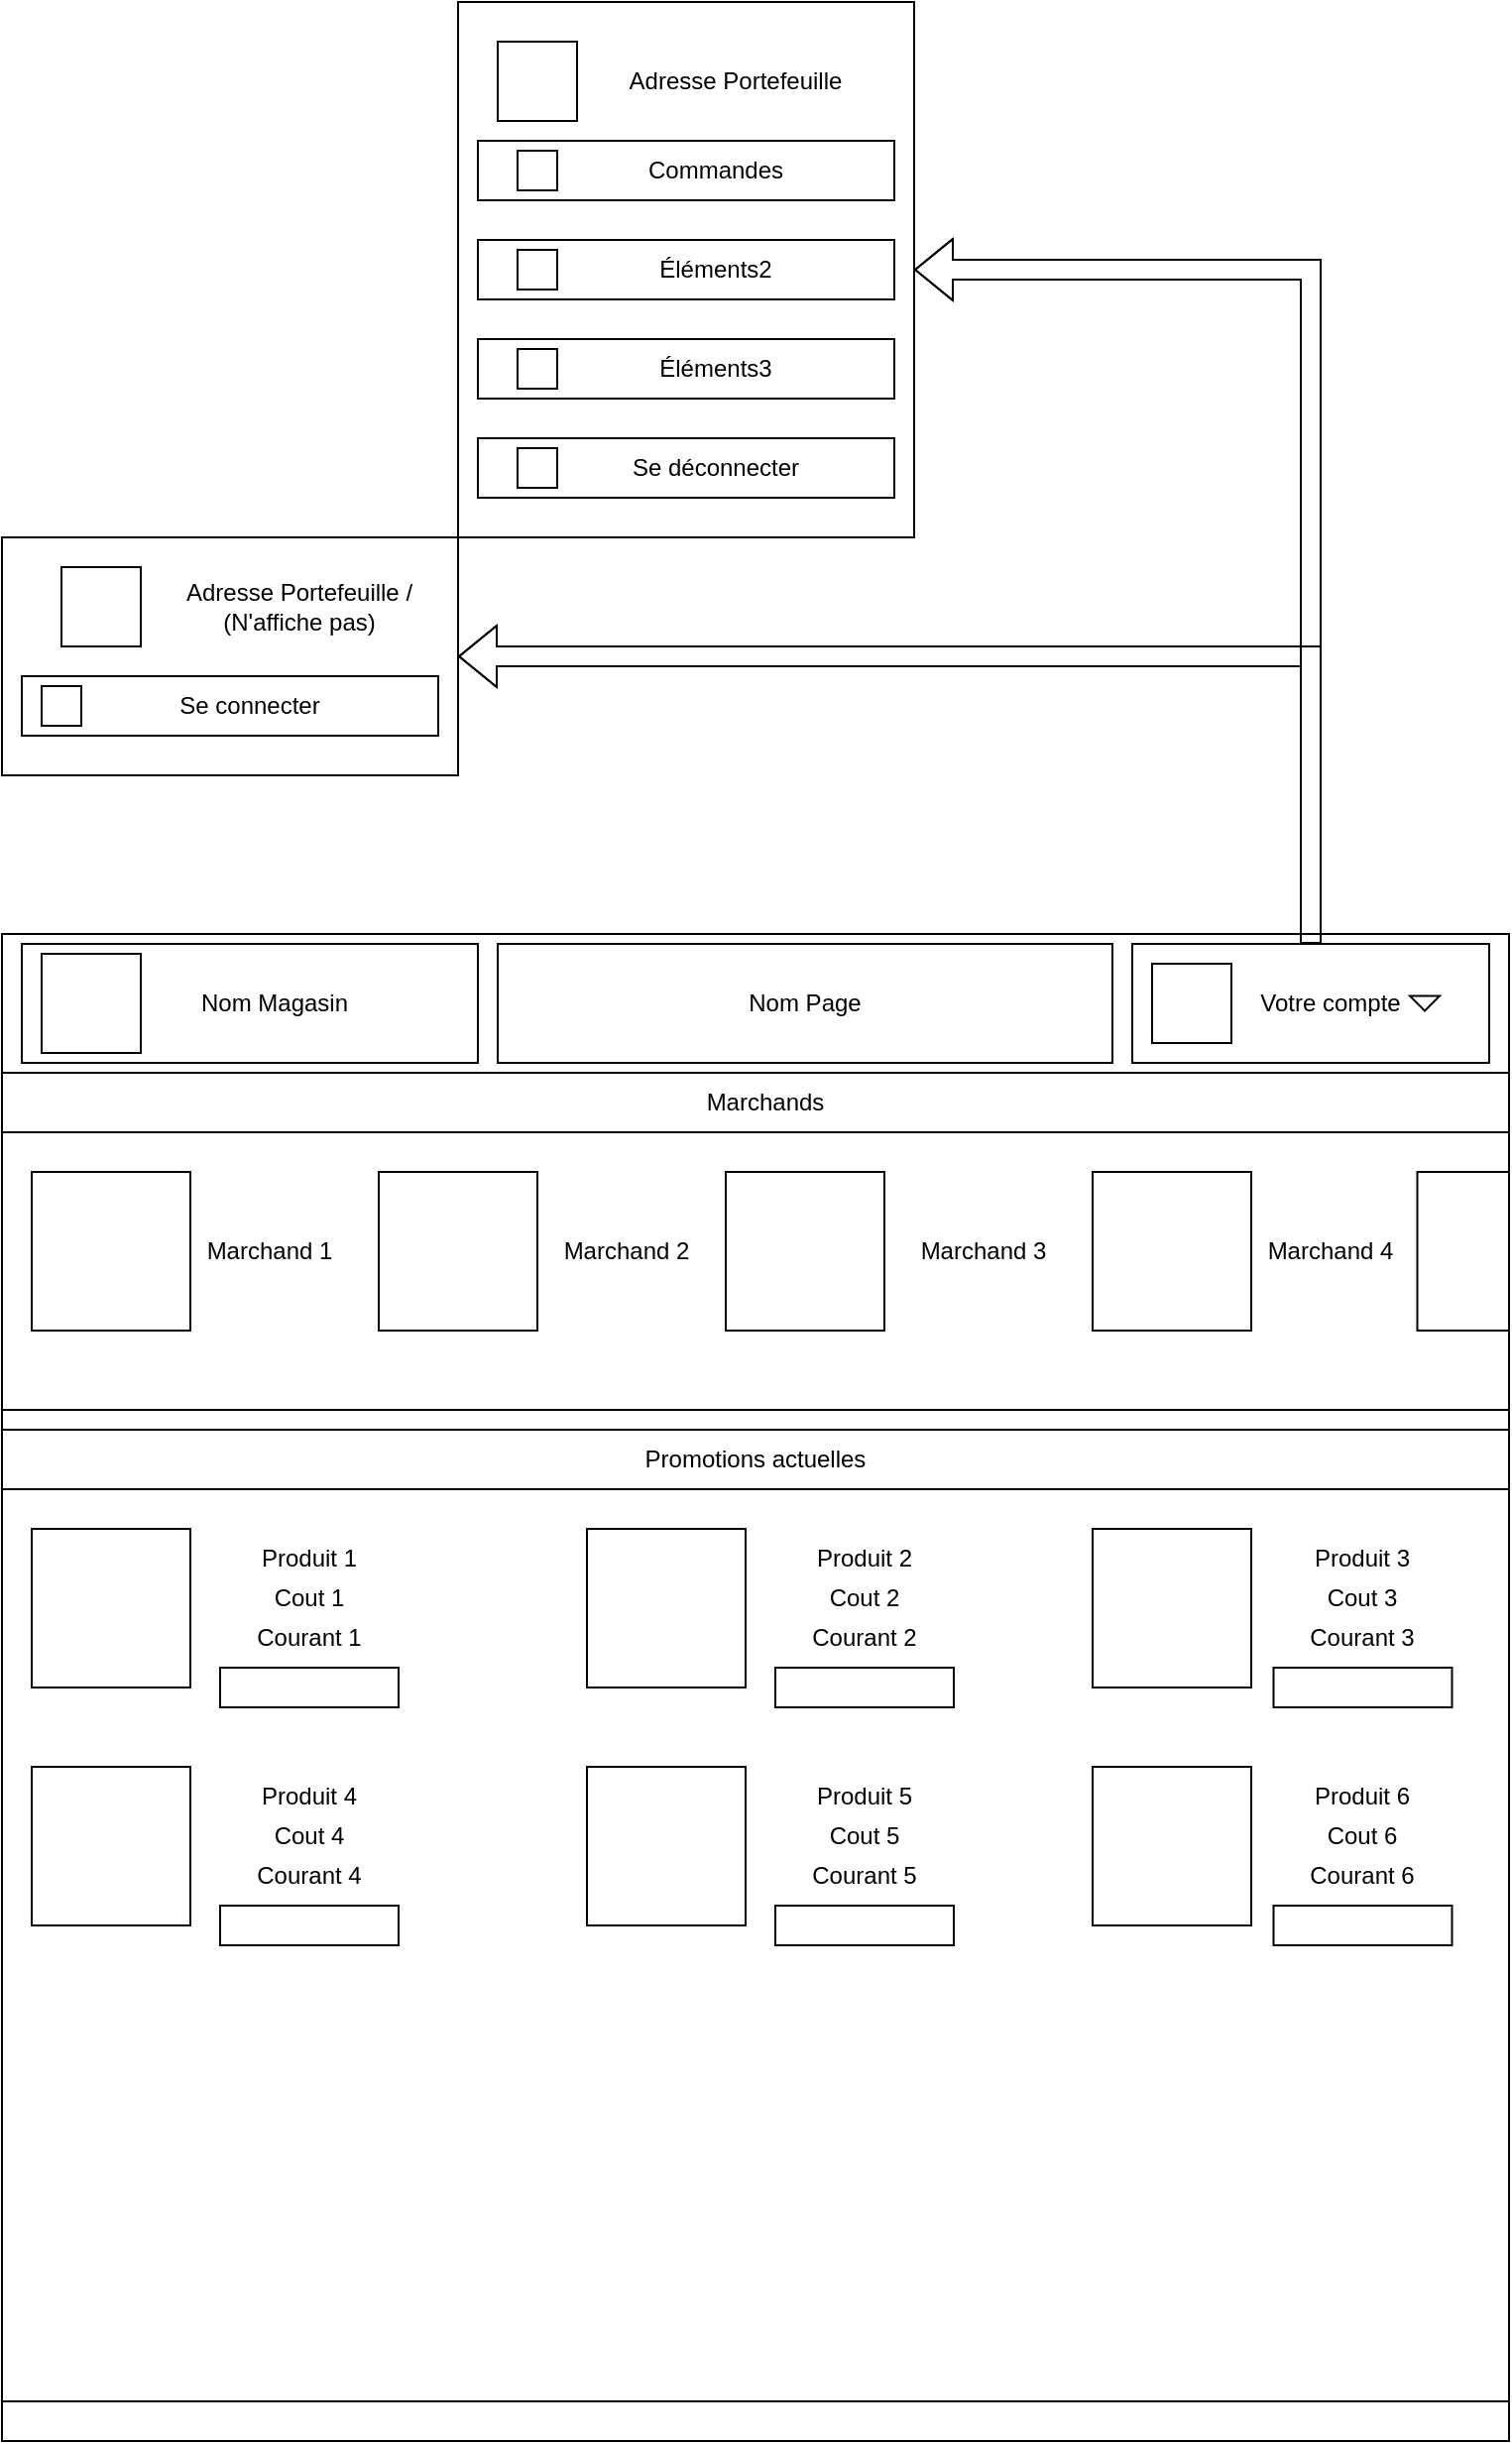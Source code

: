 <mxfile version="26.2.10">
  <diagram name="Page-1" id="MHkjtAtAsUvf8QlKYU1Z">
    <mxGraphModel dx="1388" dy="1771" grid="1" gridSize="10" guides="1" tooltips="1" connect="1" arrows="1" fold="1" page="1" pageScale="1" pageWidth="850" pageHeight="1100" math="0" shadow="0">
      <root>
        <mxCell id="0" />
        <mxCell id="1" parent="0" />
        <mxCell id="_xC5X8Ry-eb2ACrK2DtC-1" value="" style="rounded=0;whiteSpace=wrap;html=1;labelBackgroundColor=none;" parent="1" vertex="1">
          <mxGeometry x="40" y="40" width="760" height="760" as="geometry" />
        </mxCell>
        <mxCell id="_xC5X8Ry-eb2ACrK2DtC-32" value="" style="rounded=0;whiteSpace=wrap;html=1;labelBackgroundColor=none;" parent="1" vertex="1">
          <mxGeometry x="40" y="110" width="760" height="30" as="geometry" />
        </mxCell>
        <mxCell id="_xC5X8Ry-eb2ACrK2DtC-2" value="" style="rounded=0;whiteSpace=wrap;html=1;labelBackgroundColor=none;" parent="1" vertex="1">
          <mxGeometry x="40" y="40" width="760" height="70" as="geometry" />
        </mxCell>
        <mxCell id="_xC5X8Ry-eb2ACrK2DtC-3" value="" style="rounded=0;whiteSpace=wrap;html=1;labelBackgroundColor=none;" parent="1" vertex="1">
          <mxGeometry x="40" y="780" width="760" height="20" as="geometry" />
        </mxCell>
        <mxCell id="_xC5X8Ry-eb2ACrK2DtC-4" value="" style="rounded=0;whiteSpace=wrap;html=1;labelBackgroundColor=none;" parent="1" vertex="1">
          <mxGeometry x="50" y="45" width="230" height="60" as="geometry" />
        </mxCell>
        <mxCell id="_xC5X8Ry-eb2ACrK2DtC-5" value="" style="rounded=0;whiteSpace=wrap;html=1;labelBackgroundColor=none;" parent="1" vertex="1">
          <mxGeometry x="290" y="45" width="310" height="60" as="geometry" />
        </mxCell>
        <mxCell id="_xC5X8Ry-eb2ACrK2DtC-7" value="" style="rounded=0;whiteSpace=wrap;html=1;labelBackgroundColor=none;" parent="1" vertex="1">
          <mxGeometry x="610" y="45" width="180" height="60" as="geometry" />
        </mxCell>
        <mxCell id="_xC5X8Ry-eb2ACrK2DtC-8" value="" style="whiteSpace=wrap;html=1;aspect=fixed;labelBackgroundColor=none;" parent="1" vertex="1">
          <mxGeometry x="60" y="50" width="50" height="50" as="geometry" />
        </mxCell>
        <mxCell id="_xC5X8Ry-eb2ACrK2DtC-9" value="Nom Magasin" style="text;html=1;align=center;verticalAlign=middle;whiteSpace=wrap;rounded=0;labelBackgroundColor=none;" parent="1" vertex="1">
          <mxGeometry x="135" y="60" width="85" height="30" as="geometry" />
        </mxCell>
        <mxCell id="_xC5X8Ry-eb2ACrK2DtC-10" value="Nom Page" style="text;html=1;align=center;verticalAlign=middle;whiteSpace=wrap;rounded=0;labelBackgroundColor=none;" parent="1" vertex="1">
          <mxGeometry x="415" y="60" width="60" height="30" as="geometry" />
        </mxCell>
        <mxCell id="_xC5X8Ry-eb2ACrK2DtC-13" value="Votre compte" style="text;html=1;align=center;verticalAlign=middle;whiteSpace=wrap;rounded=0;labelBackgroundColor=none;" parent="1" vertex="1">
          <mxGeometry x="670" y="60" width="80" height="30" as="geometry" />
        </mxCell>
        <mxCell id="_xC5X8Ry-eb2ACrK2DtC-15" value="" style="triangle;whiteSpace=wrap;html=1;rotation=90;labelBackgroundColor=none;" parent="1" vertex="1">
          <mxGeometry x="753.75" y="67.5" width="7.5" height="15" as="geometry" />
        </mxCell>
        <mxCell id="_xC5X8Ry-eb2ACrK2DtC-17" value="" style="whiteSpace=wrap;html=1;aspect=fixed;labelBackgroundColor=none;" parent="1" vertex="1">
          <mxGeometry x="55" y="160" width="80" height="80" as="geometry" />
        </mxCell>
        <mxCell id="_xC5X8Ry-eb2ACrK2DtC-19" value="Marchand 1" style="text;html=1;align=center;verticalAlign=middle;whiteSpace=wrap;rounded=0;labelBackgroundColor=none;" parent="1" vertex="1">
          <mxGeometry x="140" y="185" width="70" height="30" as="geometry" />
        </mxCell>
        <mxCell id="_xC5X8Ry-eb2ACrK2DtC-20" value="" style="whiteSpace=wrap;html=1;aspect=fixed;labelBackgroundColor=none;" parent="1" vertex="1">
          <mxGeometry x="230" y="160" width="80" height="80" as="geometry" />
        </mxCell>
        <mxCell id="_xC5X8Ry-eb2ACrK2DtC-21" value="" style="whiteSpace=wrap;html=1;aspect=fixed;labelBackgroundColor=none;" parent="1" vertex="1">
          <mxGeometry x="405" y="160" width="80" height="80" as="geometry" />
        </mxCell>
        <mxCell id="_xC5X8Ry-eb2ACrK2DtC-22" value="" style="whiteSpace=wrap;html=1;aspect=fixed;labelBackgroundColor=none;" parent="1" vertex="1">
          <mxGeometry x="590" y="160" width="80" height="80" as="geometry" />
        </mxCell>
        <mxCell id="_xC5X8Ry-eb2ACrK2DtC-24" value="" style="rounded=0;whiteSpace=wrap;html=1;labelBackgroundColor=none;" parent="1" vertex="1">
          <mxGeometry x="753.75" y="160" width="46.25" height="80" as="geometry" />
        </mxCell>
        <mxCell id="_xC5X8Ry-eb2ACrK2DtC-25" value="Marchand 2" style="text;html=1;align=center;verticalAlign=middle;whiteSpace=wrap;rounded=0;labelBackgroundColor=none;" parent="1" vertex="1">
          <mxGeometry x="320" y="185" width="70" height="30" as="geometry" />
        </mxCell>
        <mxCell id="_xC5X8Ry-eb2ACrK2DtC-28" value="Marchand 4" style="text;html=1;align=center;verticalAlign=middle;whiteSpace=wrap;rounded=0;labelBackgroundColor=none;" parent="1" vertex="1">
          <mxGeometry x="675" y="185" width="70" height="30" as="geometry" />
        </mxCell>
        <mxCell id="_xC5X8Ry-eb2ACrK2DtC-29" value="Marchand 3" style="text;html=1;align=center;verticalAlign=middle;whiteSpace=wrap;rounded=0;labelBackgroundColor=none;" parent="1" vertex="1">
          <mxGeometry x="500" y="185" width="70" height="30" as="geometry" />
        </mxCell>
        <mxCell id="_xC5X8Ry-eb2ACrK2DtC-31" value="" style="rounded=0;whiteSpace=wrap;html=1;labelBackgroundColor=none;" parent="1" vertex="1">
          <mxGeometry x="40" y="280" width="760" height="10" as="geometry" />
        </mxCell>
        <mxCell id="_xC5X8Ry-eb2ACrK2DtC-18" value="Marchands" style="text;html=1;align=center;verticalAlign=middle;whiteSpace=wrap;rounded=0;labelBackgroundColor=none;" parent="1" vertex="1">
          <mxGeometry x="70" y="110" width="710" height="30" as="geometry" />
        </mxCell>
        <mxCell id="_xC5X8Ry-eb2ACrK2DtC-34" value="" style="rounded=0;whiteSpace=wrap;html=1;labelBackgroundColor=none;" parent="1" vertex="1">
          <mxGeometry x="40" y="290" width="760" height="30" as="geometry" />
        </mxCell>
        <mxCell id="_xC5X8Ry-eb2ACrK2DtC-35" value="Promotions actuelles" style="text;html=1;align=center;verticalAlign=middle;whiteSpace=wrap;rounded=0;labelBackgroundColor=none;" parent="1" vertex="1">
          <mxGeometry x="40" y="290" width="760" height="30" as="geometry" />
        </mxCell>
        <mxCell id="_xC5X8Ry-eb2ACrK2DtC-36" value="" style="whiteSpace=wrap;html=1;aspect=fixed;labelBackgroundColor=none;" parent="1" vertex="1">
          <mxGeometry x="55" y="340" width="80" height="80" as="geometry" />
        </mxCell>
        <mxCell id="_xC5X8Ry-eb2ACrK2DtC-37" value="" style="whiteSpace=wrap;html=1;aspect=fixed;labelBackgroundColor=none;" parent="1" vertex="1">
          <mxGeometry x="335" y="340" width="80" height="80" as="geometry" />
        </mxCell>
        <mxCell id="_xC5X8Ry-eb2ACrK2DtC-38" value="" style="whiteSpace=wrap;html=1;aspect=fixed;labelBackgroundColor=none;" parent="1" vertex="1">
          <mxGeometry x="590" y="340" width="80" height="80" as="geometry" />
        </mxCell>
        <mxCell id="_xC5X8Ry-eb2ACrK2DtC-39" value="" style="whiteSpace=wrap;html=1;aspect=fixed;labelBackgroundColor=none;" parent="1" vertex="1">
          <mxGeometry x="55" y="460" width="80" height="80" as="geometry" />
        </mxCell>
        <mxCell id="_xC5X8Ry-eb2ACrK2DtC-40" value="" style="whiteSpace=wrap;html=1;aspect=fixed;labelBackgroundColor=none;" parent="1" vertex="1">
          <mxGeometry x="335" y="460" width="80" height="80" as="geometry" />
        </mxCell>
        <mxCell id="_xC5X8Ry-eb2ACrK2DtC-41" value="" style="whiteSpace=wrap;html=1;aspect=fixed;labelBackgroundColor=none;" parent="1" vertex="1">
          <mxGeometry x="590" y="460" width="80" height="80" as="geometry" />
        </mxCell>
        <mxCell id="_xC5X8Ry-eb2ACrK2DtC-42" value="" style="whiteSpace=wrap;html=1;aspect=fixed;labelBackgroundColor=none;" parent="1" vertex="1">
          <mxGeometry x="620" y="55" width="40" height="40" as="geometry" />
        </mxCell>
        <mxCell id="_xC5X8Ry-eb2ACrK2DtC-43" value="&lt;div&gt;Produit 1&lt;/div&gt;" style="text;html=1;align=center;verticalAlign=middle;whiteSpace=wrap;rounded=0;labelBackgroundColor=none;" parent="1" vertex="1">
          <mxGeometry x="160" y="340" width="70" height="30" as="geometry" />
        </mxCell>
        <mxCell id="_xC5X8Ry-eb2ACrK2DtC-44" value="Produit 2" style="text;html=1;align=center;verticalAlign=middle;whiteSpace=wrap;rounded=0;labelBackgroundColor=none;" parent="1" vertex="1">
          <mxGeometry x="440" y="340" width="70" height="30" as="geometry" />
        </mxCell>
        <mxCell id="_xC5X8Ry-eb2ACrK2DtC-45" value="Produit 3" style="text;html=1;align=center;verticalAlign=middle;whiteSpace=wrap;rounded=0;labelBackgroundColor=none;" parent="1" vertex="1">
          <mxGeometry x="691.25" y="340" width="70" height="30" as="geometry" />
        </mxCell>
        <mxCell id="_xC5X8Ry-eb2ACrK2DtC-46" value="Produit 4" style="text;html=1;align=center;verticalAlign=middle;whiteSpace=wrap;rounded=0;labelBackgroundColor=none;" parent="1" vertex="1">
          <mxGeometry x="160" y="460" width="70" height="30" as="geometry" />
        </mxCell>
        <mxCell id="_xC5X8Ry-eb2ACrK2DtC-48" value="Produit 6" style="text;html=1;align=center;verticalAlign=middle;whiteSpace=wrap;rounded=0;labelBackgroundColor=none;" parent="1" vertex="1">
          <mxGeometry x="691.25" y="460" width="70" height="30" as="geometry" />
        </mxCell>
        <mxCell id="_xC5X8Ry-eb2ACrK2DtC-51" value="Produit 5" style="text;html=1;align=center;verticalAlign=middle;whiteSpace=wrap;rounded=0;labelBackgroundColor=none;" parent="1" vertex="1">
          <mxGeometry x="440" y="460" width="70" height="30" as="geometry" />
        </mxCell>
        <mxCell id="_xC5X8Ry-eb2ACrK2DtC-52" value="Cout 1" style="text;html=1;align=center;verticalAlign=middle;whiteSpace=wrap;rounded=0;labelBackgroundColor=none;" parent="1" vertex="1">
          <mxGeometry x="160" y="360" width="70" height="30" as="geometry" />
        </mxCell>
        <mxCell id="_xC5X8Ry-eb2ACrK2DtC-54" value="Cout 3" style="text;html=1;align=center;verticalAlign=middle;whiteSpace=wrap;rounded=0;labelBackgroundColor=none;" parent="1" vertex="1">
          <mxGeometry x="691.25" y="360" width="70" height="30" as="geometry" />
        </mxCell>
        <mxCell id="_xC5X8Ry-eb2ACrK2DtC-55" value="Cout 2" style="text;html=1;align=center;verticalAlign=middle;whiteSpace=wrap;rounded=0;labelBackgroundColor=none;" parent="1" vertex="1">
          <mxGeometry x="440" y="360" width="70" height="30" as="geometry" />
        </mxCell>
        <mxCell id="_xC5X8Ry-eb2ACrK2DtC-56" value="Cout 4" style="text;html=1;align=center;verticalAlign=middle;whiteSpace=wrap;rounded=0;labelBackgroundColor=none;" parent="1" vertex="1">
          <mxGeometry x="160" y="480" width="70" height="30" as="geometry" />
        </mxCell>
        <mxCell id="_xC5X8Ry-eb2ACrK2DtC-57" value="Cout 6" style="text;html=1;align=center;verticalAlign=middle;whiteSpace=wrap;rounded=0;labelBackgroundColor=none;" parent="1" vertex="1">
          <mxGeometry x="691.25" y="480" width="70" height="30" as="geometry" />
        </mxCell>
        <mxCell id="_xC5X8Ry-eb2ACrK2DtC-58" value="Cout 5" style="text;html=1;align=center;verticalAlign=middle;whiteSpace=wrap;rounded=0;labelBackgroundColor=none;" parent="1" vertex="1">
          <mxGeometry x="440" y="480" width="70" height="30" as="geometry" />
        </mxCell>
        <mxCell id="_xC5X8Ry-eb2ACrK2DtC-59" value="Courant 3" style="text;html=1;align=center;verticalAlign=middle;whiteSpace=wrap;rounded=0;labelBackgroundColor=none;" parent="1" vertex="1">
          <mxGeometry x="691.25" y="380" width="70" height="30" as="geometry" />
        </mxCell>
        <mxCell id="_xC5X8Ry-eb2ACrK2DtC-60" value="Courant 1" style="text;html=1;align=center;verticalAlign=middle;whiteSpace=wrap;rounded=0;labelBackgroundColor=none;" parent="1" vertex="1">
          <mxGeometry x="160" y="380" width="70" height="30" as="geometry" />
        </mxCell>
        <mxCell id="_xC5X8Ry-eb2ACrK2DtC-61" value="Courant 2" style="text;html=1;align=center;verticalAlign=middle;whiteSpace=wrap;rounded=0;labelBackgroundColor=none;" parent="1" vertex="1">
          <mxGeometry x="440" y="380" width="70" height="30" as="geometry" />
        </mxCell>
        <mxCell id="_xC5X8Ry-eb2ACrK2DtC-62" value="Courant 6" style="text;html=1;align=center;verticalAlign=middle;whiteSpace=wrap;rounded=0;labelBackgroundColor=none;" parent="1" vertex="1">
          <mxGeometry x="691.25" y="500" width="70" height="30" as="geometry" />
        </mxCell>
        <mxCell id="_xC5X8Ry-eb2ACrK2DtC-64" value="Courant 4" style="text;html=1;align=center;verticalAlign=middle;whiteSpace=wrap;rounded=0;labelBackgroundColor=none;" parent="1" vertex="1">
          <mxGeometry x="160" y="500" width="70" height="30" as="geometry" />
        </mxCell>
        <mxCell id="_xC5X8Ry-eb2ACrK2DtC-65" value="Courant 5" style="text;html=1;align=center;verticalAlign=middle;whiteSpace=wrap;rounded=0;labelBackgroundColor=none;" parent="1" vertex="1">
          <mxGeometry x="440" y="500" width="70" height="30" as="geometry" />
        </mxCell>
        <mxCell id="_xC5X8Ry-eb2ACrK2DtC-66" value="" style="rounded=0;whiteSpace=wrap;html=1;labelBackgroundColor=none;" parent="1" vertex="1">
          <mxGeometry x="150" y="410" width="90" height="20" as="geometry" />
        </mxCell>
        <mxCell id="_xC5X8Ry-eb2ACrK2DtC-67" value="" style="rounded=0;whiteSpace=wrap;html=1;labelBackgroundColor=none;" parent="1" vertex="1">
          <mxGeometry x="430" y="410" width="90" height="20" as="geometry" />
        </mxCell>
        <mxCell id="_xC5X8Ry-eb2ACrK2DtC-68" value="" style="rounded=0;whiteSpace=wrap;html=1;labelBackgroundColor=none;" parent="1" vertex="1">
          <mxGeometry x="681.25" y="410" width="90" height="20" as="geometry" />
        </mxCell>
        <mxCell id="_xC5X8Ry-eb2ACrK2DtC-69" value="" style="rounded=0;whiteSpace=wrap;html=1;labelBackgroundColor=none;" parent="1" vertex="1">
          <mxGeometry x="150" y="530" width="90" height="20" as="geometry" />
        </mxCell>
        <mxCell id="_xC5X8Ry-eb2ACrK2DtC-70" value="" style="rounded=0;whiteSpace=wrap;html=1;labelBackgroundColor=none;" parent="1" vertex="1">
          <mxGeometry x="430" y="530" width="90" height="20" as="geometry" />
        </mxCell>
        <mxCell id="_xC5X8Ry-eb2ACrK2DtC-71" value="" style="rounded=0;whiteSpace=wrap;html=1;labelBackgroundColor=none;" parent="1" vertex="1">
          <mxGeometry x="681.25" y="530" width="90" height="20" as="geometry" />
        </mxCell>
        <mxCell id="_xC5X8Ry-eb2ACrK2DtC-73" value="" style="shape=flexArrow;endArrow=classic;html=1;rounded=0;entryX=1;entryY=0.5;entryDx=0;entryDy=0;exitX=0.5;exitY=0;exitDx=0;exitDy=0;labelBackgroundColor=none;fontColor=default;" parent="1" source="_xC5X8Ry-eb2ACrK2DtC-7" target="_xC5X8Ry-eb2ACrK2DtC-72" edge="1">
          <mxGeometry width="50" height="50" relative="1" as="geometry">
            <mxPoint x="380" y="480" as="sourcePoint" />
            <mxPoint x="430" y="430" as="targetPoint" />
            <Array as="points">
              <mxPoint x="700" y="-100" />
              <mxPoint x="700" y="-295" />
            </Array>
          </mxGeometry>
        </mxCell>
        <mxCell id="_xC5X8Ry-eb2ACrK2DtC-89" value="" style="shape=flexArrow;endArrow=classic;html=1;rounded=0;exitX=0.5;exitY=0;exitDx=0;exitDy=0;labelBackgroundColor=none;fontColor=default;entryX=1;entryY=0.5;entryDx=0;entryDy=0;" parent="1" source="_xC5X8Ry-eb2ACrK2DtC-7" target="_xC5X8Ry-eb2ACrK2DtC-90" edge="1">
          <mxGeometry width="50" height="50" relative="1" as="geometry">
            <mxPoint x="480" y="220" as="sourcePoint" />
            <mxPoint x="1310" y="140" as="targetPoint" />
            <Array as="points">
              <mxPoint x="700" />
              <mxPoint x="700" y="-100" />
            </Array>
          </mxGeometry>
        </mxCell>
        <mxCell id="pGIuullt9VwNI_nBu1sU-1" value="" style="group" vertex="1" connectable="0" parent="1">
          <mxGeometry x="40" y="-160" width="230" height="120" as="geometry" />
        </mxCell>
        <mxCell id="_xC5X8Ry-eb2ACrK2DtC-90" value="" style="rounded=0;whiteSpace=wrap;html=1;labelBackgroundColor=none;" parent="pGIuullt9VwNI_nBu1sU-1" vertex="1">
          <mxGeometry width="230" height="120" as="geometry" />
        </mxCell>
        <mxCell id="_xC5X8Ry-eb2ACrK2DtC-91" value="" style="whiteSpace=wrap;html=1;aspect=fixed;labelBackgroundColor=none;" parent="pGIuullt9VwNI_nBu1sU-1" vertex="1">
          <mxGeometry x="30" y="15" width="40" height="40" as="geometry" />
        </mxCell>
        <mxCell id="_xC5X8Ry-eb2ACrK2DtC-92" value="Adresse Portefeuille / (N&#39;affiche pas)" style="text;html=1;align=center;verticalAlign=middle;whiteSpace=wrap;rounded=0;labelBackgroundColor=none;" parent="pGIuullt9VwNI_nBu1sU-1" vertex="1">
          <mxGeometry x="90" y="20" width="120" height="30" as="geometry" />
        </mxCell>
        <mxCell id="_xC5X8Ry-eb2ACrK2DtC-93" value="" style="rounded=0;whiteSpace=wrap;html=1;labelBackgroundColor=none;" parent="pGIuullt9VwNI_nBu1sU-1" vertex="1">
          <mxGeometry x="10" y="70" width="210" height="30" as="geometry" />
        </mxCell>
        <mxCell id="_xC5X8Ry-eb2ACrK2DtC-94" value="" style="whiteSpace=wrap;html=1;aspect=fixed;labelBackgroundColor=none;" parent="pGIuullt9VwNI_nBu1sU-1" vertex="1">
          <mxGeometry x="20" y="75" width="20" height="20" as="geometry" />
        </mxCell>
        <mxCell id="_xC5X8Ry-eb2ACrK2DtC-95" value="Se connecter" style="text;html=1;align=center;verticalAlign=middle;whiteSpace=wrap;rounded=0;labelBackgroundColor=none;" parent="pGIuullt9VwNI_nBu1sU-1" vertex="1">
          <mxGeometry x="70" y="70" width="110" height="30" as="geometry" />
        </mxCell>
        <mxCell id="pGIuullt9VwNI_nBu1sU-4" value="" style="group" vertex="1" connectable="0" parent="1">
          <mxGeometry x="270" y="-430" width="230" height="270" as="geometry" />
        </mxCell>
        <mxCell id="_xC5X8Ry-eb2ACrK2DtC-72" value="" style="rounded=0;whiteSpace=wrap;html=1;labelBackgroundColor=none;" parent="pGIuullt9VwNI_nBu1sU-4" vertex="1">
          <mxGeometry width="230" height="270" as="geometry" />
        </mxCell>
        <mxCell id="_xC5X8Ry-eb2ACrK2DtC-74" value="" style="whiteSpace=wrap;html=1;aspect=fixed;labelBackgroundColor=none;" parent="pGIuullt9VwNI_nBu1sU-4" vertex="1">
          <mxGeometry x="20" y="20" width="40" height="40" as="geometry" />
        </mxCell>
        <mxCell id="_xC5X8Ry-eb2ACrK2DtC-76" value="Adresse Portefeuille" style="text;html=1;align=center;verticalAlign=middle;whiteSpace=wrap;rounded=0;labelBackgroundColor=none;" parent="pGIuullt9VwNI_nBu1sU-4" vertex="1">
          <mxGeometry x="80" y="25" width="120" height="30" as="geometry" />
        </mxCell>
        <mxCell id="_xC5X8Ry-eb2ACrK2DtC-77" value="" style="rounded=0;whiteSpace=wrap;html=1;labelBackgroundColor=none;" parent="pGIuullt9VwNI_nBu1sU-4" vertex="1">
          <mxGeometry x="10" y="70" width="210" height="30" as="geometry" />
        </mxCell>
        <mxCell id="_xC5X8Ry-eb2ACrK2DtC-78" value="" style="rounded=0;whiteSpace=wrap;html=1;labelBackgroundColor=none;" parent="pGIuullt9VwNI_nBu1sU-4" vertex="1">
          <mxGeometry x="10" y="120" width="210" height="30" as="geometry" />
        </mxCell>
        <mxCell id="_xC5X8Ry-eb2ACrK2DtC-79" value="" style="rounded=0;whiteSpace=wrap;html=1;labelBackgroundColor=none;" parent="pGIuullt9VwNI_nBu1sU-4" vertex="1">
          <mxGeometry x="10" y="170" width="210" height="30" as="geometry" />
        </mxCell>
        <mxCell id="_xC5X8Ry-eb2ACrK2DtC-80" value="" style="rounded=0;whiteSpace=wrap;html=1;labelBackgroundColor=none;" parent="pGIuullt9VwNI_nBu1sU-4" vertex="1">
          <mxGeometry x="10" y="220" width="210" height="30" as="geometry" />
        </mxCell>
        <mxCell id="_xC5X8Ry-eb2ACrK2DtC-81" value="" style="whiteSpace=wrap;html=1;aspect=fixed;labelBackgroundColor=none;" parent="pGIuullt9VwNI_nBu1sU-4" vertex="1">
          <mxGeometry x="30" y="75" width="20" height="20" as="geometry" />
        </mxCell>
        <mxCell id="_xC5X8Ry-eb2ACrK2DtC-82" value="" style="whiteSpace=wrap;html=1;aspect=fixed;labelBackgroundColor=none;" parent="pGIuullt9VwNI_nBu1sU-4" vertex="1">
          <mxGeometry x="30" y="125" width="20" height="20" as="geometry" />
        </mxCell>
        <mxCell id="_xC5X8Ry-eb2ACrK2DtC-83" value="" style="whiteSpace=wrap;html=1;aspect=fixed;labelBackgroundColor=none;" parent="pGIuullt9VwNI_nBu1sU-4" vertex="1">
          <mxGeometry x="30" y="175" width="20" height="20" as="geometry" />
        </mxCell>
        <mxCell id="_xC5X8Ry-eb2ACrK2DtC-84" value="" style="whiteSpace=wrap;html=1;aspect=fixed;labelBackgroundColor=none;" parent="pGIuullt9VwNI_nBu1sU-4" vertex="1">
          <mxGeometry x="30" y="225" width="20" height="20" as="geometry" />
        </mxCell>
        <mxCell id="_xC5X8Ry-eb2ACrK2DtC-85" value="Éléments3" style="text;html=1;align=center;verticalAlign=middle;whiteSpace=wrap;rounded=0;labelBackgroundColor=none;" parent="pGIuullt9VwNI_nBu1sU-4" vertex="1">
          <mxGeometry x="100" y="170" width="60" height="30" as="geometry" />
        </mxCell>
        <mxCell id="_xC5X8Ry-eb2ACrK2DtC-86" value="Commandes" style="text;html=1;align=center;verticalAlign=middle;whiteSpace=wrap;rounded=0;labelBackgroundColor=none;" parent="pGIuullt9VwNI_nBu1sU-4" vertex="1">
          <mxGeometry x="100" y="70" width="60" height="30" as="geometry" />
        </mxCell>
        <mxCell id="_xC5X8Ry-eb2ACrK2DtC-87" value="Éléments2" style="text;html=1;align=center;verticalAlign=middle;whiteSpace=wrap;rounded=0;labelBackgroundColor=none;" parent="pGIuullt9VwNI_nBu1sU-4" vertex="1">
          <mxGeometry x="100" y="120" width="60" height="30" as="geometry" />
        </mxCell>
        <mxCell id="_xC5X8Ry-eb2ACrK2DtC-88" value="Se déconnecter" style="text;html=1;align=center;verticalAlign=middle;whiteSpace=wrap;rounded=0;labelBackgroundColor=none;" parent="pGIuullt9VwNI_nBu1sU-4" vertex="1">
          <mxGeometry x="75" y="220" width="110" height="30" as="geometry" />
        </mxCell>
      </root>
    </mxGraphModel>
  </diagram>
</mxfile>
